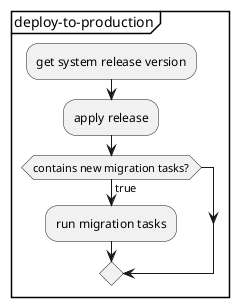 @startuml

partition deploy-to-production {
    :get system release version;
    :apply release;
    if (contains new migration tasks?) then (true)
        :run migration tasks;
    endif
}

@enduml
